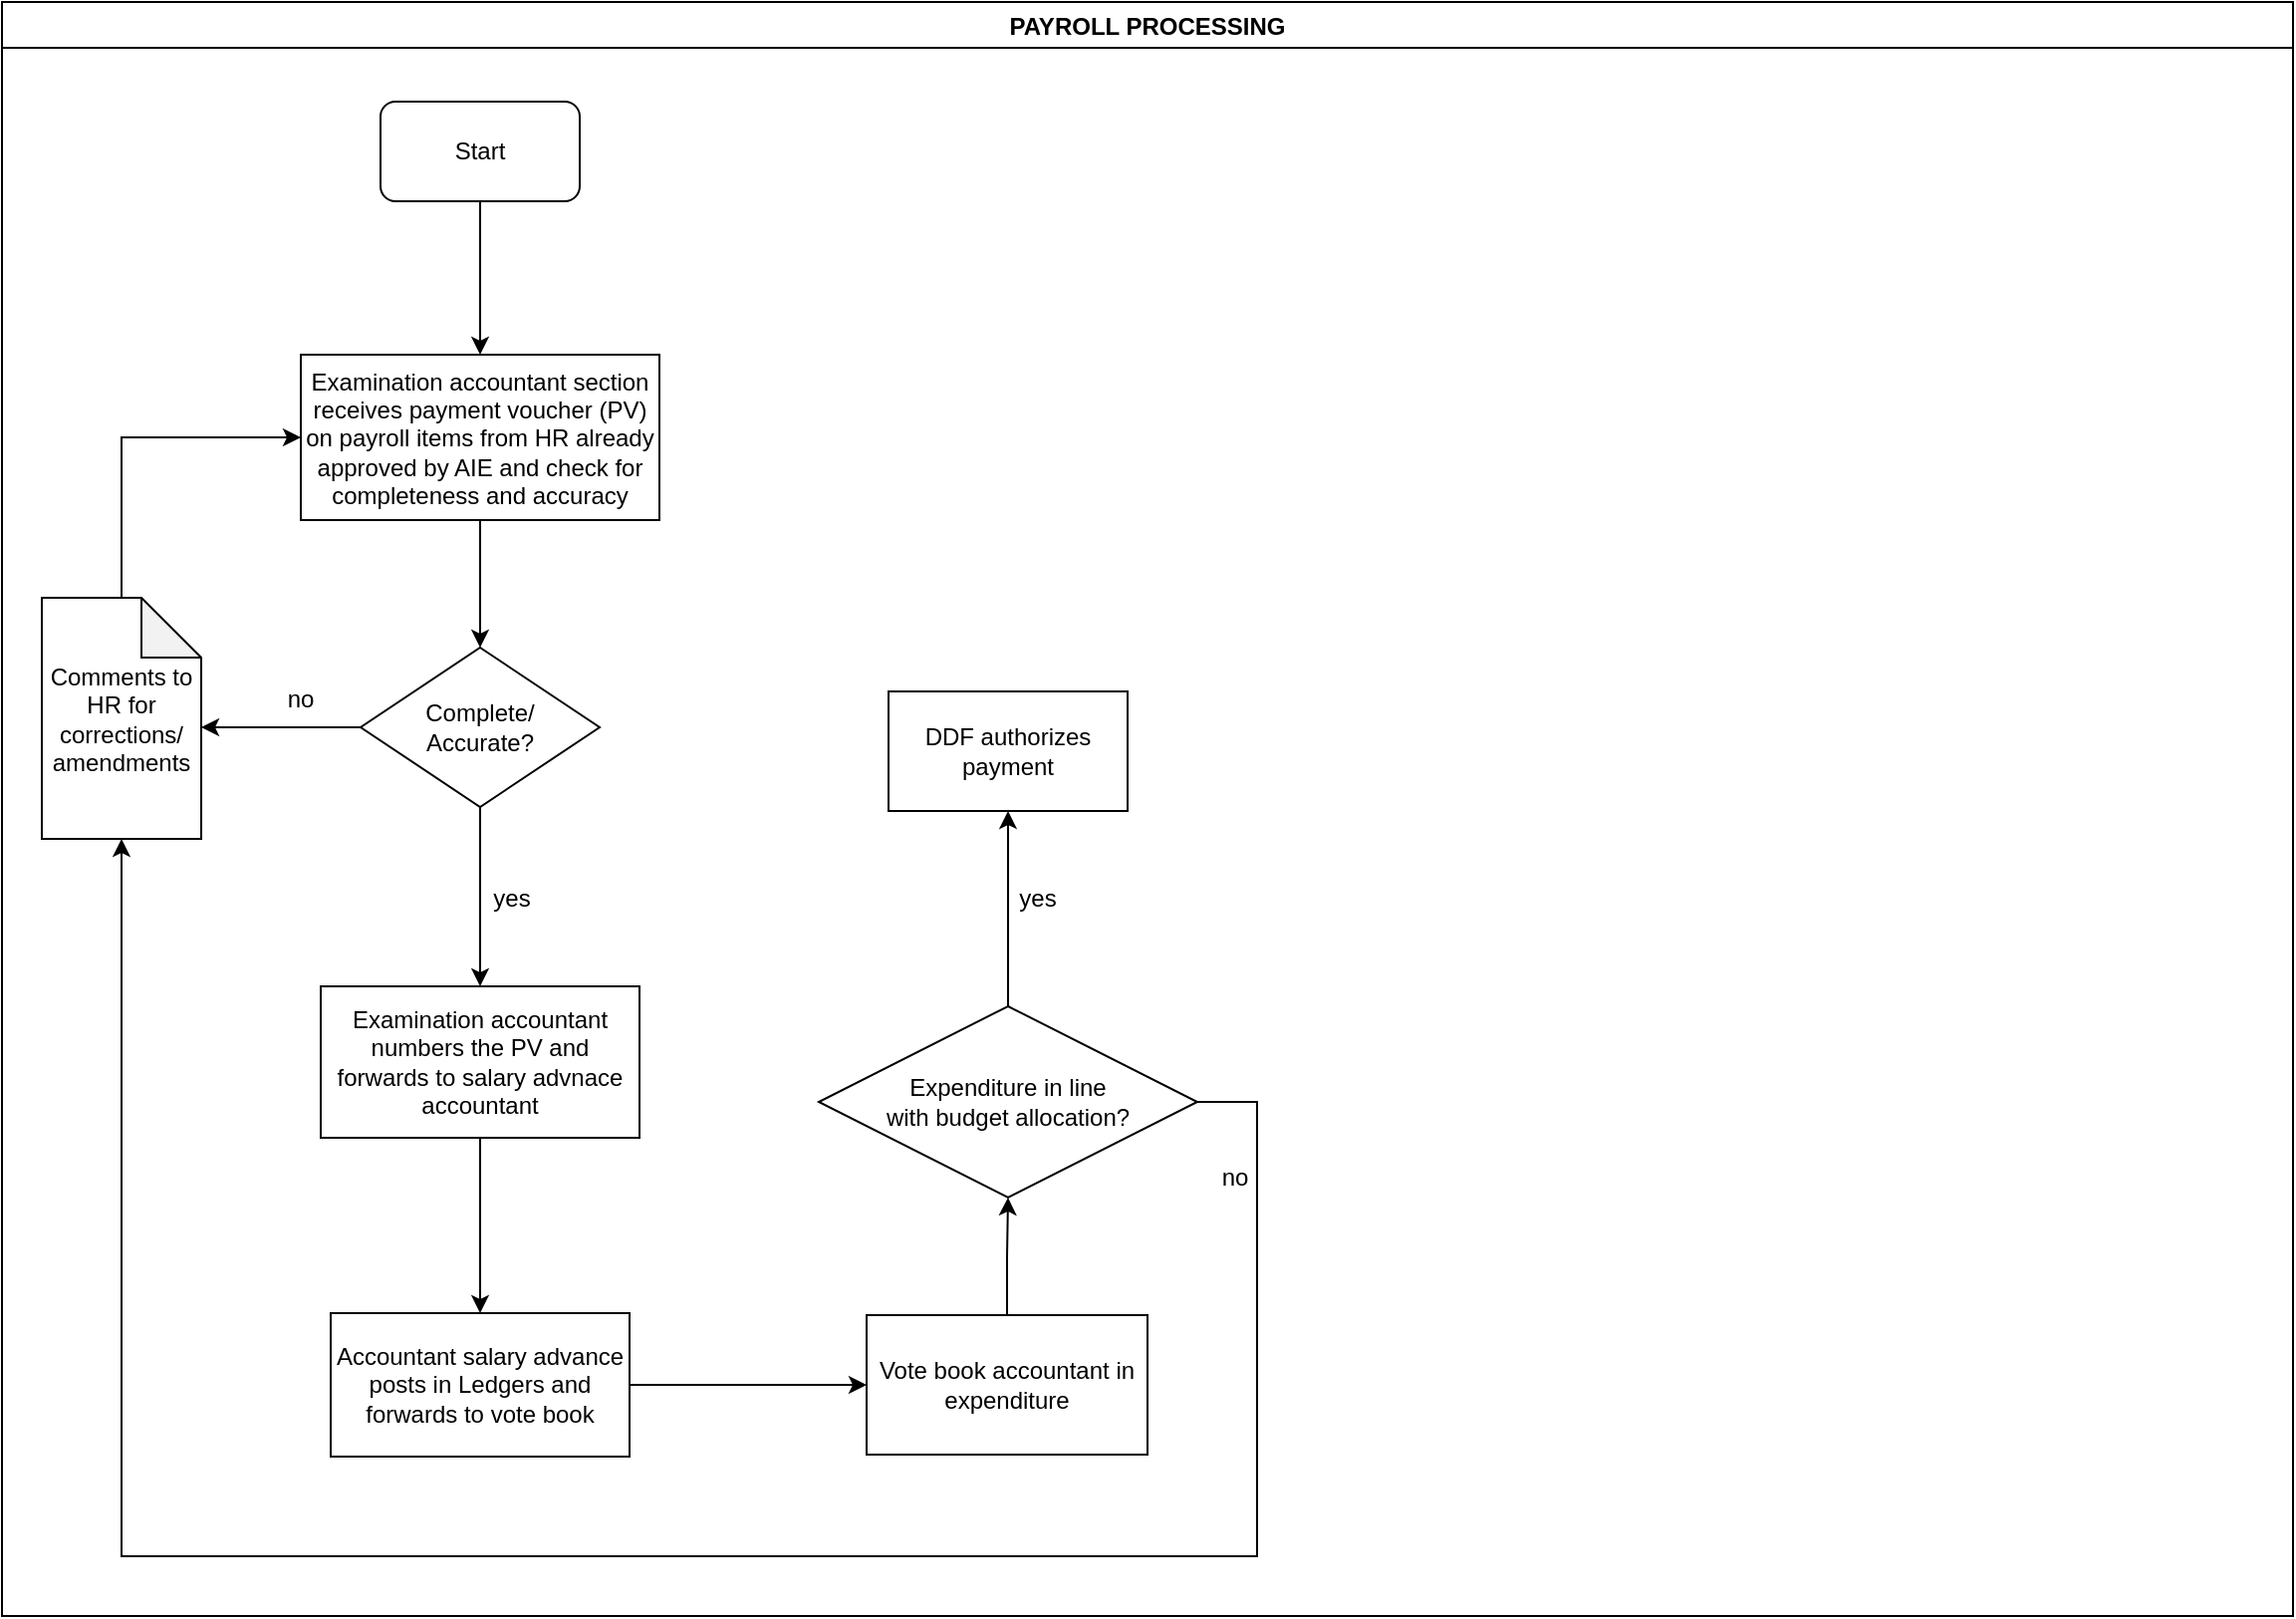 <mxfile version="13.10.9" type="github">
  <diagram id="3awrSkJuFKPsmrS7k47G" name="Page-1">
    <mxGraphModel dx="1038" dy="547" grid="1" gridSize="10" guides="1" tooltips="1" connect="1" arrows="1" fold="1" page="1" pageScale="1" pageWidth="1169" pageHeight="827" math="0" shadow="0">
      <root>
        <mxCell id="0" />
        <mxCell id="1" parent="0" />
        <mxCell id="ExbaMdFKqMui6jrxIC88-60" value="PAYROLL PROCESSING" style="swimlane;" vertex="1" parent="1">
          <mxGeometry x="10" y="10" width="1150" height="810" as="geometry" />
        </mxCell>
        <mxCell id="ExbaMdFKqMui6jrxIC88-61" value="Start" style="rounded=1;whiteSpace=wrap;html=1;" vertex="1" parent="ExbaMdFKqMui6jrxIC88-60">
          <mxGeometry x="190" y="50" width="100" height="50" as="geometry" />
        </mxCell>
        <mxCell id="ExbaMdFKqMui6jrxIC88-64" value="Examination accountant section receives payment voucher (PV) on payroll items from HR already approved by AIE and check for completeness and accuracy" style="rounded=0;whiteSpace=wrap;html=1;" vertex="1" parent="ExbaMdFKqMui6jrxIC88-60">
          <mxGeometry x="150" y="177" width="180" height="83" as="geometry" />
        </mxCell>
        <mxCell id="ExbaMdFKqMui6jrxIC88-63" value="" style="edgeStyle=orthogonalEdgeStyle;rounded=0;orthogonalLoop=1;jettySize=auto;html=1;entryX=0.5;entryY=0;entryDx=0;entryDy=0;" edge="1" parent="ExbaMdFKqMui6jrxIC88-60" source="ExbaMdFKqMui6jrxIC88-61" target="ExbaMdFKqMui6jrxIC88-64">
          <mxGeometry relative="1" as="geometry">
            <mxPoint x="240" y="175" as="targetPoint" />
          </mxGeometry>
        </mxCell>
        <mxCell id="ExbaMdFKqMui6jrxIC88-65" value="&lt;div&gt;Complete/&lt;/div&gt;&lt;div&gt;Accurate?&lt;br&gt;&lt;/div&gt;" style="rhombus;whiteSpace=wrap;html=1;rounded=0;" vertex="1" parent="ExbaMdFKqMui6jrxIC88-60">
          <mxGeometry x="180" y="324" width="120" height="80" as="geometry" />
        </mxCell>
        <object label="" id="ExbaMdFKqMui6jrxIC88-66">
          <mxCell style="edgeStyle=orthogonalEdgeStyle;rounded=0;orthogonalLoop=1;jettySize=auto;html=1;" edge="1" parent="ExbaMdFKqMui6jrxIC88-60" source="ExbaMdFKqMui6jrxIC88-64" target="ExbaMdFKqMui6jrxIC88-65">
            <mxGeometry relative="1" as="geometry">
              <Array as="points">
                <mxPoint x="240" y="280" />
                <mxPoint x="240" y="280" />
              </Array>
            </mxGeometry>
          </mxCell>
        </object>
        <mxCell id="ExbaMdFKqMui6jrxIC88-71" value="yes" style="text;html=1;strokeColor=none;fillColor=none;align=center;verticalAlign=middle;whiteSpace=wrap;rounded=0;" vertex="1" parent="ExbaMdFKqMui6jrxIC88-60">
          <mxGeometry x="236" y="440" width="40" height="20" as="geometry" />
        </mxCell>
        <mxCell id="ExbaMdFKqMui6jrxIC88-74" value="&lt;div&gt;Comments to HR for corrections/ amendments &lt;/div&gt;" style="shape=note;whiteSpace=wrap;html=1;backgroundOutline=1;darkOpacity=0.05;" vertex="1" parent="ExbaMdFKqMui6jrxIC88-60">
          <mxGeometry x="20" y="299" width="80" height="121" as="geometry" />
        </mxCell>
        <mxCell id="ExbaMdFKqMui6jrxIC88-73" value="" style="edgeStyle=orthogonalEdgeStyle;rounded=0;orthogonalLoop=1;jettySize=auto;html=1;entryX=0;entryY=0;entryDx=80;entryDy=65;entryPerimeter=0;" edge="1" parent="ExbaMdFKqMui6jrxIC88-60" source="ExbaMdFKqMui6jrxIC88-65" target="ExbaMdFKqMui6jrxIC88-74">
          <mxGeometry relative="1" as="geometry">
            <mxPoint x="100" y="364" as="targetPoint" />
          </mxGeometry>
        </mxCell>
        <mxCell id="ExbaMdFKqMui6jrxIC88-76" value="" style="edgeStyle=orthogonalEdgeStyle;rounded=0;orthogonalLoop=1;jettySize=auto;html=1;entryX=0;entryY=0.5;entryDx=0;entryDy=0;" edge="1" parent="ExbaMdFKqMui6jrxIC88-60" source="ExbaMdFKqMui6jrxIC88-74" target="ExbaMdFKqMui6jrxIC88-64">
          <mxGeometry relative="1" as="geometry">
            <mxPoint x="60" y="199" as="targetPoint" />
            <Array as="points">
              <mxPoint x="60" y="219" />
            </Array>
          </mxGeometry>
        </mxCell>
        <mxCell id="ExbaMdFKqMui6jrxIC88-77" value="no" style="text;html=1;strokeColor=none;fillColor=none;align=center;verticalAlign=middle;whiteSpace=wrap;rounded=0;" vertex="1" parent="ExbaMdFKqMui6jrxIC88-60">
          <mxGeometry x="130" y="340" width="40" height="20" as="geometry" />
        </mxCell>
        <mxCell id="ExbaMdFKqMui6jrxIC88-80" value="Vote book accountant in expenditure" style="whiteSpace=wrap;html=1;rounded=0;" vertex="1" parent="ExbaMdFKqMui6jrxIC88-60">
          <mxGeometry x="434" y="659" width="141" height="70" as="geometry" />
        </mxCell>
        <mxCell id="ExbaMdFKqMui6jrxIC88-86" value="yes" style="text;html=1;strokeColor=none;fillColor=none;align=center;verticalAlign=middle;whiteSpace=wrap;rounded=0;" vertex="1" parent="ExbaMdFKqMui6jrxIC88-60">
          <mxGeometry x="500" y="440" width="40" height="20" as="geometry" />
        </mxCell>
        <mxCell id="ExbaMdFKqMui6jrxIC88-79" value="" style="edgeStyle=orthogonalEdgeStyle;rounded=0;orthogonalLoop=1;jettySize=auto;html=1;" edge="1" parent="1" source="ExbaMdFKqMui6jrxIC88-67" target="ExbaMdFKqMui6jrxIC88-78">
          <mxGeometry relative="1" as="geometry" />
        </mxCell>
        <mxCell id="ExbaMdFKqMui6jrxIC88-67" value="Examination accountant numbers the PV and forwards to salary advnace accountant" style="whiteSpace=wrap;html=1;rounded=0;" vertex="1" parent="1">
          <mxGeometry x="170" y="504" width="160" height="76" as="geometry" />
        </mxCell>
        <mxCell id="ExbaMdFKqMui6jrxIC88-68" value="" style="edgeStyle=orthogonalEdgeStyle;rounded=0;orthogonalLoop=1;jettySize=auto;html=1;" edge="1" parent="1" source="ExbaMdFKqMui6jrxIC88-65" target="ExbaMdFKqMui6jrxIC88-67">
          <mxGeometry relative="1" as="geometry" />
        </mxCell>
        <mxCell id="ExbaMdFKqMui6jrxIC88-81" value="" style="edgeStyle=orthogonalEdgeStyle;rounded=0;orthogonalLoop=1;jettySize=auto;html=1;" edge="1" parent="1" source="ExbaMdFKqMui6jrxIC88-78" target="ExbaMdFKqMui6jrxIC88-80">
          <mxGeometry relative="1" as="geometry" />
        </mxCell>
        <mxCell id="ExbaMdFKqMui6jrxIC88-78" value="Accountant salary advance posts in Ledgers and forwards to vote book" style="whiteSpace=wrap;html=1;rounded=0;" vertex="1" parent="1">
          <mxGeometry x="175" y="668" width="150" height="72" as="geometry" />
        </mxCell>
        <mxCell id="ExbaMdFKqMui6jrxIC88-85" value="" style="edgeStyle=orthogonalEdgeStyle;rounded=0;orthogonalLoop=1;jettySize=auto;html=1;" edge="1" parent="1" source="ExbaMdFKqMui6jrxIC88-82" target="ExbaMdFKqMui6jrxIC88-84">
          <mxGeometry relative="1" as="geometry" />
        </mxCell>
        <mxCell id="ExbaMdFKqMui6jrxIC88-88" value="" style="edgeStyle=orthogonalEdgeStyle;rounded=0;orthogonalLoop=1;jettySize=auto;html=1;entryX=0.5;entryY=1;entryDx=0;entryDy=0;entryPerimeter=0;" edge="1" parent="1" source="ExbaMdFKqMui6jrxIC88-82" target="ExbaMdFKqMui6jrxIC88-74">
          <mxGeometry relative="1" as="geometry">
            <mxPoint x="745" y="562" as="targetPoint" />
            <Array as="points">
              <mxPoint x="640" y="562" />
              <mxPoint x="640" y="790" />
              <mxPoint x="70" y="790" />
            </Array>
          </mxGeometry>
        </mxCell>
        <mxCell id="ExbaMdFKqMui6jrxIC88-82" value="&lt;div&gt;Expenditure in line &lt;br&gt;&lt;/div&gt;&lt;div&gt;with budget allocation?&lt;/div&gt;" style="rhombus;whiteSpace=wrap;html=1;rounded=0;" vertex="1" parent="1">
          <mxGeometry x="420" y="514" width="190" height="96" as="geometry" />
        </mxCell>
        <mxCell id="ExbaMdFKqMui6jrxIC88-83" value="" style="edgeStyle=orthogonalEdgeStyle;rounded=0;orthogonalLoop=1;jettySize=auto;html=1;" edge="1" parent="1" source="ExbaMdFKqMui6jrxIC88-80" target="ExbaMdFKqMui6jrxIC88-82">
          <mxGeometry relative="1" as="geometry" />
        </mxCell>
        <mxCell id="ExbaMdFKqMui6jrxIC88-84" value="DDF authorizes payment" style="whiteSpace=wrap;html=1;rounded=0;" vertex="1" parent="1">
          <mxGeometry x="455" y="356" width="120" height="60" as="geometry" />
        </mxCell>
        <mxCell id="ExbaMdFKqMui6jrxIC88-89" value="no" style="text;html=1;strokeColor=none;fillColor=none;align=center;verticalAlign=middle;whiteSpace=wrap;rounded=0;" vertex="1" parent="1">
          <mxGeometry x="609" y="590" width="40" height="20" as="geometry" />
        </mxCell>
      </root>
    </mxGraphModel>
  </diagram>
</mxfile>
